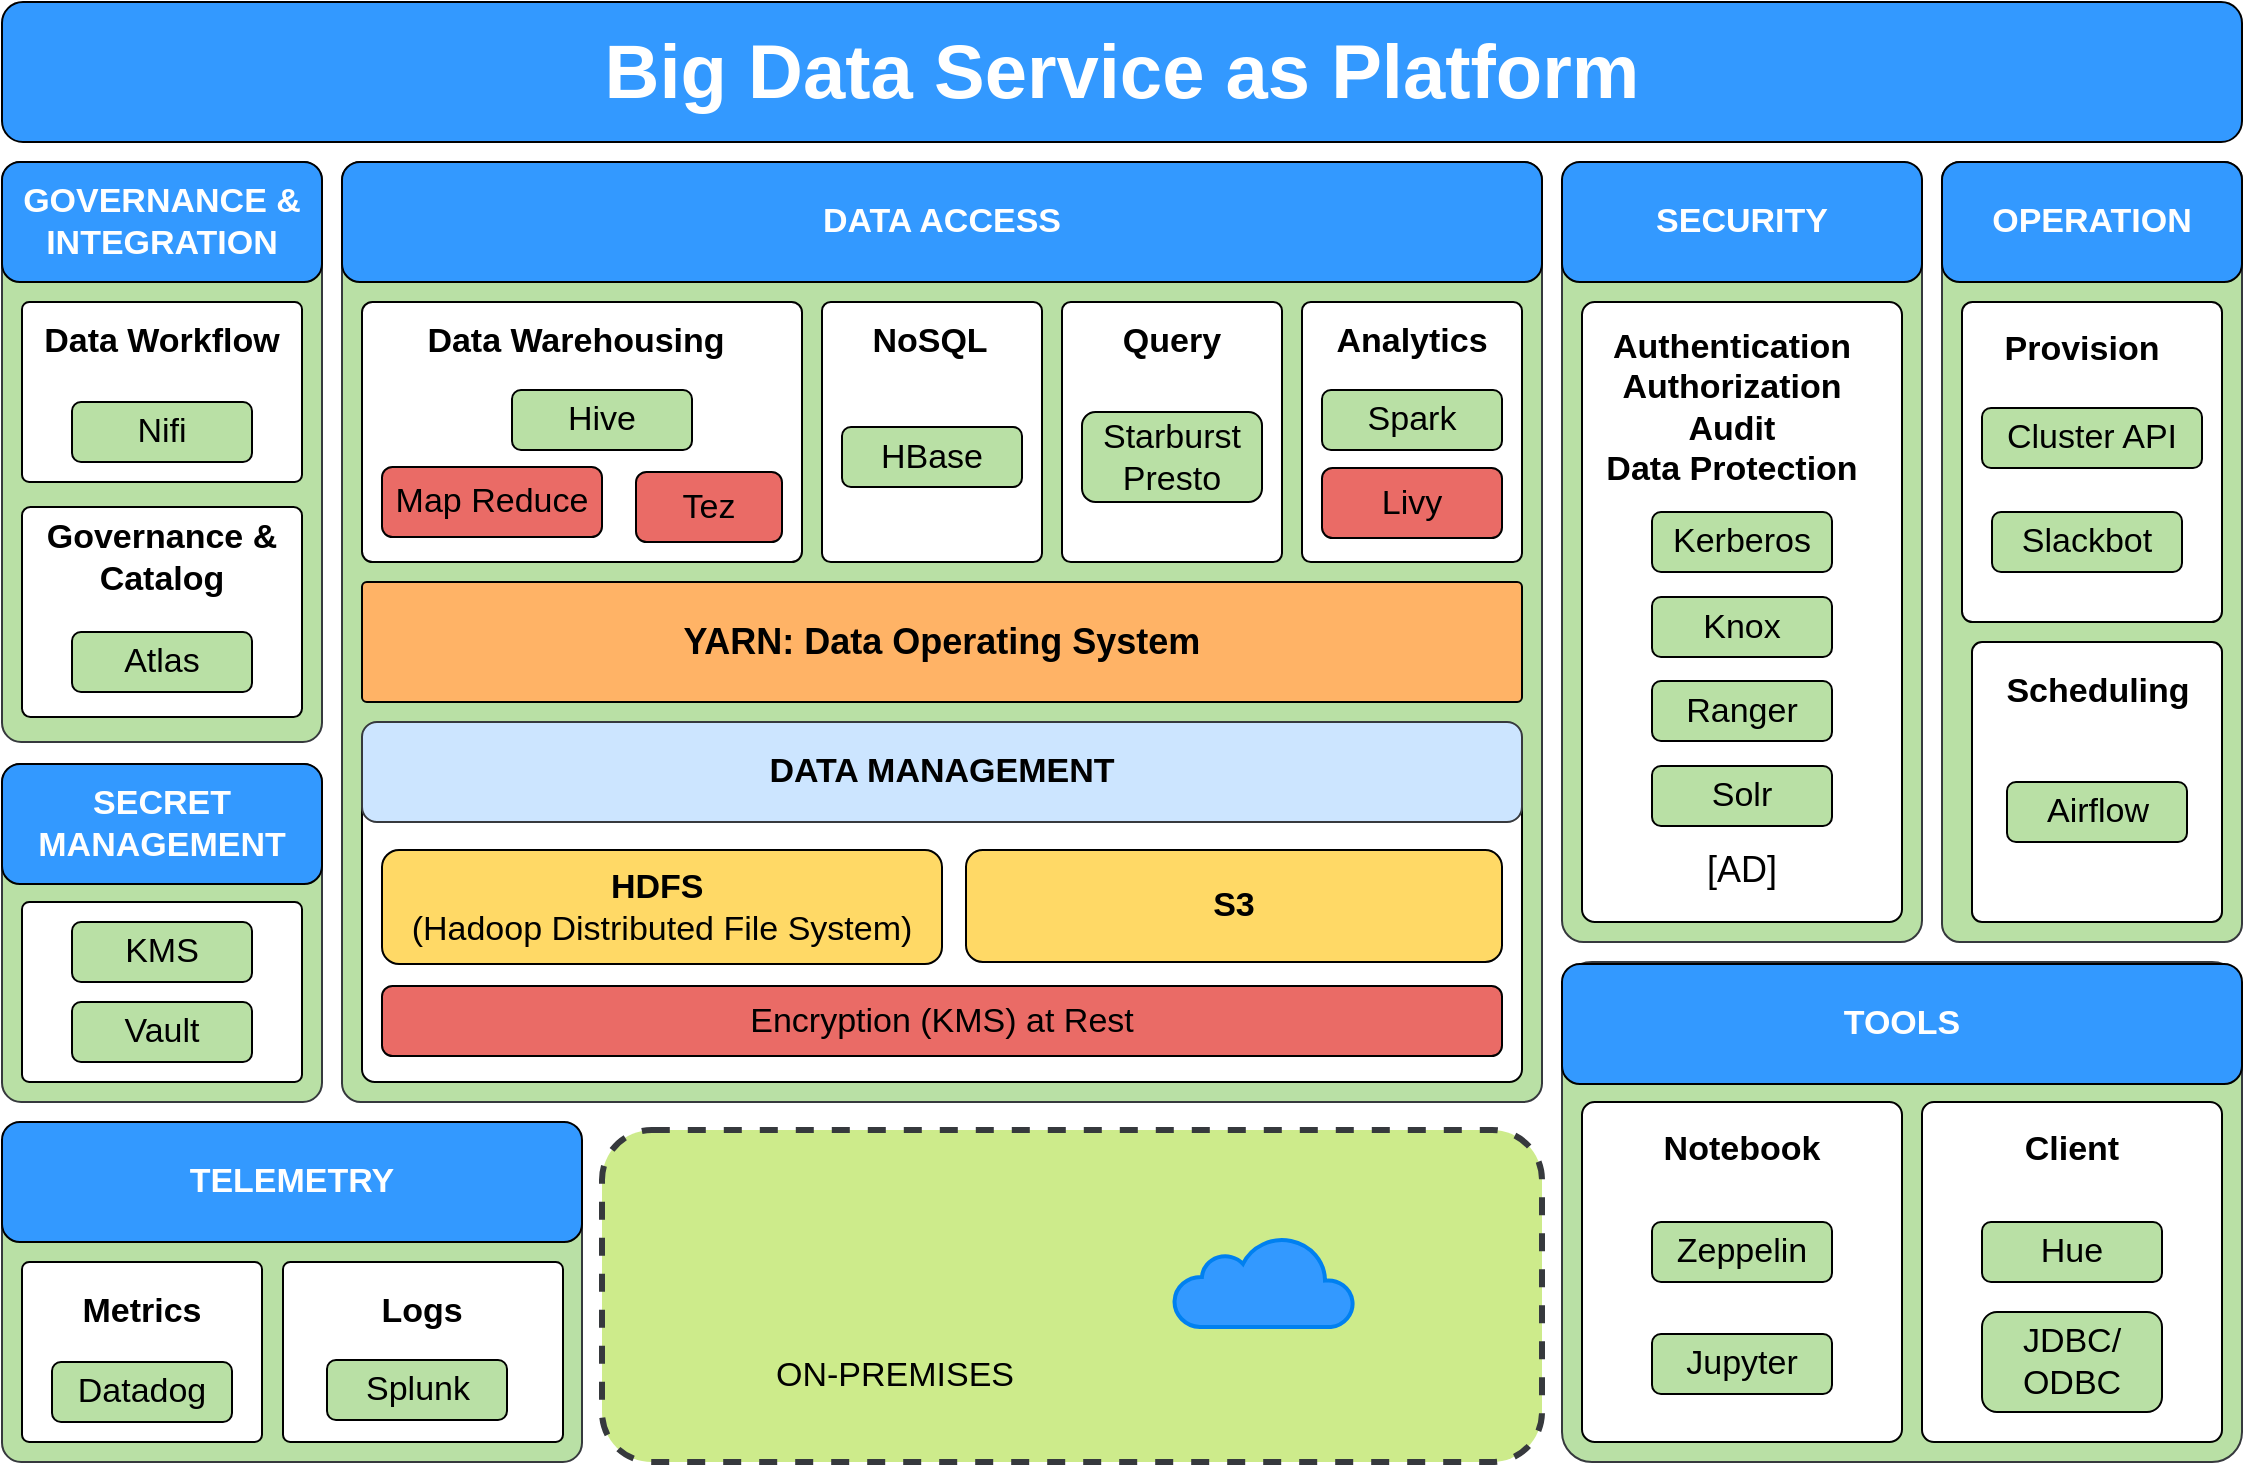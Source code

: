 <mxfile version="10.9.7" type="github"><diagram id="oz0AMK-Wo0Kp9FuQyF8I" name="Page-1"><mxGraphModel dx="1426" dy="1824" grid="1" gridSize="10" guides="1" tooltips="1" connect="1" arrows="1" fold="1" page="1" pageScale="1" pageWidth="1700" pageHeight="1100" math="0" shadow="0"><root><mxCell id="0"/><mxCell id="1" parent="0"/><mxCell id="MuFo9aILZuffb8uhBgA9-143" value="" style="rounded=1;whiteSpace=wrap;html=1;labelBackgroundColor=#67AB9F;fillColor=#B9E0A5;fontSize=15;arcSize=6;strokeColor=#36393d;" vertex="1" parent="1"><mxGeometry x="150" y="-340" width="290" height="160" as="geometry"/></mxCell><mxCell id="MuFo9aILZuffb8uhBgA9-151" value="" style="rounded=1;whiteSpace=wrap;html=1;labelBackgroundColor=none;fillColor=#FFFFFF;fontSize=17;fontColor=#FFFFFF;arcSize=4;" vertex="1" parent="1"><mxGeometry x="290.5" y="-280" width="140" height="90" as="geometry"/></mxCell><mxCell id="MuFo9aILZuffb8uhBgA9-50" value="" style="rounded=1;whiteSpace=wrap;html=1;labelBackgroundColor=#67AB9F;fillColor=#B9E0A5;fontSize=15;arcSize=6;strokeColor=#36393d;" vertex="1" parent="1"><mxGeometry x="150" y="-830" width="160" height="290" as="geometry"/></mxCell><mxCell id="MuFo9aILZuffb8uhBgA9-51" value="GOVERNANCE &amp;amp; INTEGRATION" style="rounded=1;whiteSpace=wrap;html=1;labelBackgroundColor=none;fillColor=#3399FF;fontSize=17;fontColor=#FFFFFF;fontStyle=1" vertex="1" parent="1"><mxGeometry x="150" y="-830" width="160" height="60" as="geometry"/></mxCell><mxCell id="MuFo9aILZuffb8uhBgA9-52" value="" style="rounded=1;whiteSpace=wrap;html=1;labelBackgroundColor=none;fillColor=#FFFFFF;fontSize=17;fontColor=#FFFFFF;arcSize=4;" vertex="1" parent="1"><mxGeometry x="160" y="-760" width="140" height="90" as="geometry"/></mxCell><mxCell id="MuFo9aILZuffb8uhBgA9-53" value="Data Workflow" style="text;html=1;strokeColor=none;fillColor=none;align=center;verticalAlign=middle;whiteSpace=wrap;rounded=0;labelBackgroundColor=none;fontSize=17;fontColor=#000000;fontStyle=1" vertex="1" parent="1"><mxGeometry x="170" y="-750" width="120" height="20" as="geometry"/></mxCell><mxCell id="MuFo9aILZuffb8uhBgA9-54" value="Nifi" style="rounded=1;whiteSpace=wrap;html=1;labelBackgroundColor=none;fillColor=#B9E0A5;fontSize=17;fontColor=#000000;fontStyle=0" vertex="1" parent="1"><mxGeometry x="185" y="-710" width="90" height="30" as="geometry"/></mxCell><mxCell id="MuFo9aILZuffb8uhBgA9-55" value="" style="rounded=1;whiteSpace=wrap;html=1;labelBackgroundColor=none;fillColor=#FFFFFF;fontSize=17;fontColor=#FFFFFF;arcSize=4;" vertex="1" parent="1"><mxGeometry x="160" y="-657.5" width="140" height="105" as="geometry"/></mxCell><mxCell id="MuFo9aILZuffb8uhBgA9-56" value="Governance &amp;amp; Catalog" style="text;html=1;strokeColor=none;fillColor=none;align=center;verticalAlign=middle;whiteSpace=wrap;rounded=0;labelBackgroundColor=none;fontSize=17;fontColor=#000000;fontStyle=1" vertex="1" parent="1"><mxGeometry x="170" y="-642.5" width="120" height="20" as="geometry"/></mxCell><mxCell id="MuFo9aILZuffb8uhBgA9-57" value="Atlas" style="rounded=1;whiteSpace=wrap;html=1;labelBackgroundColor=none;fillColor=#B9E0A5;fontSize=17;fontColor=#000000;fontStyle=0" vertex="1" parent="1"><mxGeometry x="185" y="-595" width="90" height="30" as="geometry"/></mxCell><mxCell id="MuFo9aILZuffb8uhBgA9-58" value="" style="rounded=1;whiteSpace=wrap;html=1;labelBackgroundColor=#67AB9F;fillColor=#B9E0A5;fontSize=15;arcSize=2;strokeColor=#36393d;" vertex="1" parent="1"><mxGeometry x="320" y="-830" width="600" height="470" as="geometry"/></mxCell><mxCell id="MuFo9aILZuffb8uhBgA9-59" value="DATA ACCESS" style="rounded=1;whiteSpace=wrap;html=1;labelBackgroundColor=none;fillColor=#3399FF;fontSize=17;fontColor=#FFFFFF;fontStyle=1" vertex="1" parent="1"><mxGeometry x="320" y="-830" width="600" height="60" as="geometry"/></mxCell><mxCell id="MuFo9aILZuffb8uhBgA9-60" value="" style="rounded=1;whiteSpace=wrap;html=1;labelBackgroundColor=none;fillColor=#FFFFFF;fontSize=17;fontColor=#FFFFFF;arcSize=4;" vertex="1" parent="1"><mxGeometry x="330" y="-760" width="220" height="130" as="geometry"/></mxCell><mxCell id="MuFo9aILZuffb8uhBgA9-61" value="Data Warehousing" style="text;html=1;strokeColor=none;fillColor=none;align=center;verticalAlign=middle;whiteSpace=wrap;rounded=0;labelBackgroundColor=none;fontSize=17;fontColor=#000000;fontStyle=1" vertex="1" parent="1"><mxGeometry x="346.5" y="-750" width="180" height="20" as="geometry"/></mxCell><mxCell id="MuFo9aILZuffb8uhBgA9-62" value="Hive" style="rounded=1;whiteSpace=wrap;html=1;labelBackgroundColor=none;fillColor=#B9E0A5;fontSize=17;fontColor=#000000;fontStyle=0" vertex="1" parent="1"><mxGeometry x="405" y="-716" width="90" height="30" as="geometry"/></mxCell><mxCell id="MuFo9aILZuffb8uhBgA9-63" value="" style="rounded=1;whiteSpace=wrap;html=1;labelBackgroundColor=none;fillColor=#FFFFFF;fontSize=17;fontColor=#FFFFFF;arcSize=4;" vertex="1" parent="1"><mxGeometry x="560" y="-760" width="110" height="130" as="geometry"/></mxCell><mxCell id="MuFo9aILZuffb8uhBgA9-64" value="NoSQL" style="text;html=1;strokeColor=none;fillColor=none;align=center;verticalAlign=middle;whiteSpace=wrap;rounded=0;labelBackgroundColor=none;fontSize=17;fontColor=#000000;fontStyle=1" vertex="1" parent="1"><mxGeometry x="553.5" y="-750" width="120" height="20" as="geometry"/></mxCell><mxCell id="MuFo9aILZuffb8uhBgA9-65" value="HBase" style="rounded=1;whiteSpace=wrap;html=1;labelBackgroundColor=none;fillColor=#B9E0A5;fontSize=17;fontColor=#000000;fontStyle=0" vertex="1" parent="1"><mxGeometry x="570" y="-697.5" width="90" height="30" as="geometry"/></mxCell><mxCell id="MuFo9aILZuffb8uhBgA9-67" value="" style="rounded=1;whiteSpace=wrap;html=1;labelBackgroundColor=none;fillColor=#FFFFFF;fontSize=17;fontColor=#FFFFFF;arcSize=4;" vertex="1" parent="1"><mxGeometry x="680" y="-760" width="110" height="130" as="geometry"/></mxCell><mxCell id="MuFo9aILZuffb8uhBgA9-68" value="Query" style="text;html=1;strokeColor=none;fillColor=none;align=center;verticalAlign=middle;whiteSpace=wrap;rounded=0;labelBackgroundColor=none;fontSize=17;fontColor=#000000;fontStyle=1" vertex="1" parent="1"><mxGeometry x="675" y="-750" width="120" height="20" as="geometry"/></mxCell><mxCell id="MuFo9aILZuffb8uhBgA9-69" value="Starburst Presto" style="rounded=1;whiteSpace=wrap;html=1;labelBackgroundColor=none;fillColor=#B9E0A5;fontSize=17;fontColor=#000000;fontStyle=0" vertex="1" parent="1"><mxGeometry x="690" y="-705" width="90" height="45" as="geometry"/></mxCell><mxCell id="MuFo9aILZuffb8uhBgA9-70" value="" style="rounded=1;whiteSpace=wrap;html=1;labelBackgroundColor=none;fillColor=#FFFFFF;fontSize=17;fontColor=#FFFFFF;arcSize=4;" vertex="1" parent="1"><mxGeometry x="800" y="-760" width="110" height="130" as="geometry"/></mxCell><mxCell id="MuFo9aILZuffb8uhBgA9-71" value="Analytics" style="text;html=1;strokeColor=none;fillColor=none;align=center;verticalAlign=middle;whiteSpace=wrap;rounded=0;labelBackgroundColor=none;fontSize=17;fontColor=#000000;fontStyle=1" vertex="1" parent="1"><mxGeometry x="795" y="-750" width="120" height="20" as="geometry"/></mxCell><mxCell id="MuFo9aILZuffb8uhBgA9-77" value="Tez" style="rounded=1;whiteSpace=wrap;html=1;labelBackgroundColor=none;fillColor=#EA6B66;fontSize=17;fontColor=#000000;" vertex="1" parent="1"><mxGeometry x="467" y="-675" width="73" height="35" as="geometry"/></mxCell><mxCell id="MuFo9aILZuffb8uhBgA9-79" value="Map Reduce" style="rounded=1;whiteSpace=wrap;html=1;labelBackgroundColor=none;fillColor=#EA6B66;fontSize=17;fontColor=#000000;" vertex="1" parent="1"><mxGeometry x="340" y="-677.5" width="110" height="35" as="geometry"/></mxCell><mxCell id="MuFo9aILZuffb8uhBgA9-83" value="YARN: Data Operating System" style="rounded=1;whiteSpace=wrap;html=1;labelBackgroundColor=none;fillColor=#FFB366;fontSize=18;fontColor=#000000;arcSize=4;fontStyle=1" vertex="1" parent="1"><mxGeometry x="330" y="-620" width="580" height="60" as="geometry"/></mxCell><mxCell id="MuFo9aILZuffb8uhBgA9-84" value="" style="rounded=1;whiteSpace=wrap;html=1;labelBackgroundColor=none;fillColor=#FFFFFF;fontSize=17;fontColor=#FFFFFF;arcSize=4;" vertex="1" parent="1"><mxGeometry x="330" y="-529" width="580" height="159" as="geometry"/></mxCell><mxCell id="MuFo9aILZuffb8uhBgA9-86" value="&lt;b&gt;HDFS&lt;/b&gt;&amp;nbsp;&lt;br&gt;(Hadoop Distributed File System)" style="rounded=1;whiteSpace=wrap;html=1;labelBackgroundColor=none;fillColor=#FFD966;fontSize=17;fontColor=#000000;fontStyle=0" vertex="1" parent="1"><mxGeometry x="340" y="-486" width="280" height="57" as="geometry"/></mxCell><mxCell id="MuFo9aILZuffb8uhBgA9-87" value="S3" style="rounded=1;whiteSpace=wrap;html=1;labelBackgroundColor=none;fillColor=#FFD966;fontSize=17;fontColor=#000000;fontStyle=1" vertex="1" parent="1"><mxGeometry x="632" y="-486" width="268" height="56" as="geometry"/></mxCell><mxCell id="MuFo9aILZuffb8uhBgA9-88" value="" style="rounded=1;whiteSpace=wrap;html=1;labelBackgroundColor=#67AB9F;fillColor=#B9E0A5;fontSize=15;arcSize=6;strokeColor=#36393d;" vertex="1" parent="1"><mxGeometry x="930" y="-830" width="180" height="390" as="geometry"/></mxCell><mxCell id="MuFo9aILZuffb8uhBgA9-89" value="SECURITY" style="rounded=1;whiteSpace=wrap;html=1;labelBackgroundColor=none;fillColor=#3399FF;fontSize=17;fontColor=#FFFFFF;fontStyle=1" vertex="1" parent="1"><mxGeometry x="930" y="-830" width="180" height="60" as="geometry"/></mxCell><mxCell id="MuFo9aILZuffb8uhBgA9-90" value="" style="rounded=1;whiteSpace=wrap;html=1;labelBackgroundColor=none;fillColor=#FFFFFF;fontSize=17;fontColor=#FFFFFF;arcSize=4;" vertex="1" parent="1"><mxGeometry x="940" y="-760" width="160" height="310" as="geometry"/></mxCell><mxCell id="MuFo9aILZuffb8uhBgA9-91" value="Authentication&lt;br&gt;Authorization&lt;br&gt;Audit&lt;br&gt;Data Protection" style="text;html=1;strokeColor=none;fillColor=none;align=center;verticalAlign=middle;whiteSpace=wrap;rounded=0;labelBackgroundColor=none;fontSize=17;fontColor=#000000;fontStyle=1" vertex="1" parent="1"><mxGeometry x="950" y="-712" width="130" height="10" as="geometry"/></mxCell><mxCell id="MuFo9aILZuffb8uhBgA9-92" value="Kerberos" style="rounded=1;whiteSpace=wrap;html=1;labelBackgroundColor=none;fillColor=#B9E0A5;fontSize=17;fontColor=#000000;fontStyle=0" vertex="1" parent="1"><mxGeometry x="975" y="-655" width="90" height="30" as="geometry"/></mxCell><mxCell id="MuFo9aILZuffb8uhBgA9-93" value="Knox" style="rounded=1;whiteSpace=wrap;html=1;labelBackgroundColor=none;fillColor=#B9E0A5;fontSize=17;fontColor=#000000;fontStyle=0" vertex="1" parent="1"><mxGeometry x="975" y="-612.5" width="90" height="30" as="geometry"/></mxCell><mxCell id="MuFo9aILZuffb8uhBgA9-94" value="Ranger" style="rounded=1;whiteSpace=wrap;html=1;labelBackgroundColor=none;fillColor=#B9E0A5;fontSize=17;fontColor=#000000;fontStyle=0" vertex="1" parent="1"><mxGeometry x="975" y="-570.5" width="90" height="30" as="geometry"/></mxCell><mxCell id="MuFo9aILZuffb8uhBgA9-95" value="DATA MANAGEMENT" style="rounded=1;whiteSpace=wrap;html=1;labelBackgroundColor=none;fillColor=#cce5ff;fontSize=17;fontStyle=1;strokeColor=#36393d;" vertex="1" parent="1"><mxGeometry x="330" y="-550" width="580" height="50" as="geometry"/></mxCell><mxCell id="MuFo9aILZuffb8uhBgA9-96" value="" style="rounded=1;whiteSpace=wrap;html=1;labelBackgroundColor=#67AB9F;fillColor=#B9E0A5;fontSize=15;arcSize=6;strokeColor=#36393d;" vertex="1" parent="1"><mxGeometry x="1120" y="-830" width="150" height="390" as="geometry"/></mxCell><mxCell id="MuFo9aILZuffb8uhBgA9-97" value="OPERATION" style="rounded=1;whiteSpace=wrap;html=1;labelBackgroundColor=none;fillColor=#3399FF;fontSize=17;fontColor=#FFFFFF;fontStyle=1" vertex="1" parent="1"><mxGeometry x="1120" y="-830" width="150" height="60" as="geometry"/></mxCell><mxCell id="MuFo9aILZuffb8uhBgA9-98" value="" style="rounded=1;whiteSpace=wrap;html=1;labelBackgroundColor=none;fillColor=#FFFFFF;fontSize=17;fontColor=#FFFFFF;arcSize=4;" vertex="1" parent="1"><mxGeometry x="1130" y="-760" width="130" height="160" as="geometry"/></mxCell><mxCell id="MuFo9aILZuffb8uhBgA9-99" value="Provision" style="text;html=1;strokeColor=none;fillColor=none;align=center;verticalAlign=middle;whiteSpace=wrap;rounded=0;labelBackgroundColor=none;fontSize=17;fontColor=#000000;fontStyle=1" vertex="1" parent="1"><mxGeometry x="1130" y="-746" width="120" height="20" as="geometry"/></mxCell><mxCell id="MuFo9aILZuffb8uhBgA9-100" value="Cluster API" style="rounded=1;whiteSpace=wrap;html=1;labelBackgroundColor=none;fillColor=#B9E0A5;fontSize=17;fontColor=#000000;fontStyle=0" vertex="1" parent="1"><mxGeometry x="1140" y="-707" width="110" height="30" as="geometry"/></mxCell><mxCell id="MuFo9aILZuffb8uhBgA9-101" value="Slackbot" style="rounded=1;whiteSpace=wrap;html=1;labelBackgroundColor=none;fillColor=#B9E0A5;fontSize=17;fontColor=#000000;fontStyle=0" vertex="1" parent="1"><mxGeometry x="1145" y="-655" width="95" height="30" as="geometry"/></mxCell><mxCell id="MuFo9aILZuffb8uhBgA9-102" value="" style="rounded=1;whiteSpace=wrap;html=1;labelBackgroundColor=none;fillColor=#FFFFFF;fontSize=17;fontColor=#FFFFFF;arcSize=4;" vertex="1" parent="1"><mxGeometry x="1135" y="-590" width="125" height="140" as="geometry"/></mxCell><mxCell id="MuFo9aILZuffb8uhBgA9-103" value="Scheduling" style="text;html=1;strokeColor=none;fillColor=none;align=center;verticalAlign=middle;whiteSpace=wrap;rounded=0;labelBackgroundColor=none;fontSize=17;fontColor=#000000;fontStyle=1" vertex="1" parent="1"><mxGeometry x="1137.5" y="-575.5" width="120" height="20" as="geometry"/></mxCell><mxCell id="MuFo9aILZuffb8uhBgA9-104" value="Airflow" style="rounded=1;whiteSpace=wrap;html=1;labelBackgroundColor=none;fillColor=#B9E0A5;fontSize=17;fontColor=#000000;fontStyle=0" vertex="1" parent="1"><mxGeometry x="1152.5" y="-520" width="90" height="30" as="geometry"/></mxCell><mxCell id="MuFo9aILZuffb8uhBgA9-105" value="" style="rounded=1;whiteSpace=wrap;html=1;labelBackgroundColor=none;fillColor=#cdeb8b;fontSize=17;dashed=1;strokeWidth=3;strokeColor=#36393d;" vertex="1" parent="1"><mxGeometry x="450" y="-346" width="470" height="166" as="geometry"/></mxCell><mxCell id="MuFo9aILZuffb8uhBgA9-108" value="ON-PREMISES" style="shape=image;html=1;verticalAlign=top;verticalLabelPosition=bottom;labelBackgroundColor=none;imageAspect=0;aspect=fixed;image=https://cdn4.iconfinder.com/data/icons/technology-83/1000/phone_car_app_taxi_hybrid_app_cloud_hybrid-128.png;dashed=1;strokeWidth=3;fillColor=none;fontSize=17;fontColor=#000000;" vertex="1" parent="1"><mxGeometry x="560" y="-312" width="72" height="72" as="geometry"/></mxCell><mxCell id="MuFo9aILZuffb8uhBgA9-111" value="" style="html=1;verticalLabelPosition=bottom;align=center;labelBackgroundColor=#ffffff;verticalAlign=top;strokeWidth=2;strokeColor=#0080F0;fillColor=#3399FF;shadow=0;dashed=0;shape=mxgraph.ios7.icons.cloud;fontSize=17;fontColor=#000000;" vertex="1" parent="1"><mxGeometry x="736" y="-292.5" width="90" height="45" as="geometry"/></mxCell><mxCell id="MuFo9aILZuffb8uhBgA9-118" value="Big Data Service as Platform" style="rounded=1;whiteSpace=wrap;html=1;labelBackgroundColor=none;fillColor=#3399FF;fontSize=38;fontColor=#FFFFFF;fontStyle=1" vertex="1" parent="1"><mxGeometry x="150" y="-910" width="1120" height="70" as="geometry"/></mxCell><mxCell id="MuFo9aILZuffb8uhBgA9-119" value="Solr" style="rounded=1;whiteSpace=wrap;html=1;labelBackgroundColor=none;fillColor=#B9E0A5;fontSize=17;fontColor=#000000;fontStyle=0" vertex="1" parent="1"><mxGeometry x="975" y="-528" width="90" height="30" as="geometry"/></mxCell><mxCell id="MuFo9aILZuffb8uhBgA9-120" value="" style="rounded=1;whiteSpace=wrap;html=1;labelBackgroundColor=#67AB9F;fillColor=#B9E0A5;fontSize=15;arcSize=6;strokeColor=#36393d;" vertex="1" parent="1"><mxGeometry x="150" y="-529" width="160" height="169" as="geometry"/></mxCell><mxCell id="MuFo9aILZuffb8uhBgA9-121" value="SECRET MANAGEMENT" style="rounded=1;whiteSpace=wrap;html=1;labelBackgroundColor=none;fillColor=#3399FF;fontSize=17;fontColor=#FFFFFF;fontStyle=1" vertex="1" parent="1"><mxGeometry x="150" y="-529" width="160" height="60" as="geometry"/></mxCell><mxCell id="MuFo9aILZuffb8uhBgA9-122" value="" style="rounded=1;whiteSpace=wrap;html=1;labelBackgroundColor=none;fillColor=#FFFFFF;fontSize=17;fontColor=#FFFFFF;arcSize=4;" vertex="1" parent="1"><mxGeometry x="160" y="-460" width="140" height="90" as="geometry"/></mxCell><mxCell id="MuFo9aILZuffb8uhBgA9-123" value="KMS" style="rounded=1;whiteSpace=wrap;html=1;labelBackgroundColor=none;fillColor=#B9E0A5;fontSize=17;fontColor=#000000;fontStyle=0" vertex="1" parent="1"><mxGeometry x="185" y="-450" width="90" height="30" as="geometry"/></mxCell><mxCell id="MuFo9aILZuffb8uhBgA9-124" value="Vault" style="rounded=1;whiteSpace=wrap;html=1;labelBackgroundColor=none;fillColor=#B9E0A5;fontSize=17;fontColor=#000000;fontStyle=0" vertex="1" parent="1"><mxGeometry x="185" y="-410" width="90" height="30" as="geometry"/></mxCell><mxCell id="MuFo9aILZuffb8uhBgA9-130" value="" style="rounded=1;whiteSpace=wrap;html=1;labelBackgroundColor=#67AB9F;fillColor=#B9E0A5;fontSize=15;arcSize=6;strokeColor=#36393d;" vertex="1" parent="1"><mxGeometry x="930" y="-430" width="340" height="250" as="geometry"/></mxCell><mxCell id="MuFo9aILZuffb8uhBgA9-131" value="TOOLS" style="rounded=1;whiteSpace=wrap;html=1;labelBackgroundColor=none;fillColor=#3399FF;fontSize=17;fontColor=#FFFFFF;fontStyle=1" vertex="1" parent="1"><mxGeometry x="930" y="-429" width="340" height="60" as="geometry"/></mxCell><mxCell id="MuFo9aILZuffb8uhBgA9-132" value="" style="rounded=1;whiteSpace=wrap;html=1;labelBackgroundColor=none;fillColor=#FFFFFF;fontSize=17;fontColor=#FFFFFF;arcSize=4;" vertex="1" parent="1"><mxGeometry x="940" y="-360" width="160" height="170" as="geometry"/></mxCell><mxCell id="MuFo9aILZuffb8uhBgA9-133" value="Notebook" style="text;html=1;strokeColor=none;fillColor=none;align=center;verticalAlign=middle;whiteSpace=wrap;rounded=0;labelBackgroundColor=none;fontSize=17;fontColor=#000000;fontStyle=1" vertex="1" parent="1"><mxGeometry x="930" y="-346" width="180" height="20" as="geometry"/></mxCell><mxCell id="MuFo9aILZuffb8uhBgA9-134" value="Zeppelin" style="rounded=1;whiteSpace=wrap;html=1;labelBackgroundColor=none;fillColor=#B9E0A5;fontSize=17;fontColor=#000000;fontStyle=0" vertex="1" parent="1"><mxGeometry x="975" y="-300" width="90" height="30" as="geometry"/></mxCell><mxCell id="MuFo9aILZuffb8uhBgA9-135" value="Jupyter" style="rounded=1;whiteSpace=wrap;html=1;labelBackgroundColor=none;fillColor=#B9E0A5;fontSize=17;fontColor=#000000;fontStyle=0" vertex="1" parent="1"><mxGeometry x="975" y="-244" width="90" height="30" as="geometry"/></mxCell><mxCell id="MuFo9aILZuffb8uhBgA9-136" value="" style="rounded=1;whiteSpace=wrap;html=1;labelBackgroundColor=none;fillColor=#FFFFFF;fontSize=17;fontColor=#FFFFFF;arcSize=4;" vertex="1" parent="1"><mxGeometry x="1110" y="-360" width="150" height="170" as="geometry"/></mxCell><mxCell id="MuFo9aILZuffb8uhBgA9-137" value="Client" style="text;html=1;strokeColor=none;fillColor=none;align=center;verticalAlign=middle;whiteSpace=wrap;rounded=0;labelBackgroundColor=none;fontSize=17;fontColor=#000000;fontStyle=1" vertex="1" parent="1"><mxGeometry x="1095" y="-346" width="180" height="20" as="geometry"/></mxCell><mxCell id="MuFo9aILZuffb8uhBgA9-140" value="Hue" style="rounded=1;whiteSpace=wrap;html=1;labelBackgroundColor=none;fillColor=#B9E0A5;fontSize=17;fontColor=#000000;fontStyle=0" vertex="1" parent="1"><mxGeometry x="1140" y="-300" width="90" height="30" as="geometry"/></mxCell><mxCell id="MuFo9aILZuffb8uhBgA9-141" value="JDBC/&lt;br&gt;ODBC" style="rounded=1;whiteSpace=wrap;html=1;labelBackgroundColor=none;fillColor=#B9E0A5;fontSize=17;fontColor=#000000;fontStyle=0" vertex="1" parent="1"><mxGeometry x="1140" y="-255" width="90" height="50" as="geometry"/></mxCell><mxCell id="MuFo9aILZuffb8uhBgA9-142" value="Encryption (KMS) at Rest" style="rounded=1;whiteSpace=wrap;html=1;labelBackgroundColor=none;fillColor=#EA6B66;fontSize=17;fontColor=#000000;" vertex="1" parent="1"><mxGeometry x="340" y="-418" width="560" height="35" as="geometry"/></mxCell><mxCell id="MuFo9aILZuffb8uhBgA9-145" value="TELEMETRY" style="rounded=1;whiteSpace=wrap;html=1;labelBackgroundColor=none;fillColor=#3399FF;fontSize=17;fontColor=#FFFFFF;fontStyle=1" vertex="1" parent="1"><mxGeometry x="150" y="-350" width="290" height="60" as="geometry"/></mxCell><mxCell id="MuFo9aILZuffb8uhBgA9-146" value="" style="rounded=1;whiteSpace=wrap;html=1;labelBackgroundColor=none;fillColor=#FFFFFF;fontSize=17;fontColor=#FFFFFF;arcSize=4;" vertex="1" parent="1"><mxGeometry x="160" y="-280" width="120" height="90" as="geometry"/></mxCell><mxCell id="MuFo9aILZuffb8uhBgA9-147" value="Datadog" style="rounded=1;whiteSpace=wrap;html=1;labelBackgroundColor=none;fillColor=#B9E0A5;fontSize=17;fontColor=#000000;fontStyle=0" vertex="1" parent="1"><mxGeometry x="175" y="-230" width="90" height="30" as="geometry"/></mxCell><mxCell id="MuFo9aILZuffb8uhBgA9-148" value="Splunk" style="rounded=1;whiteSpace=wrap;html=1;labelBackgroundColor=none;fillColor=#B9E0A5;fontSize=17;fontColor=#000000;fontStyle=0" vertex="1" parent="1"><mxGeometry x="312.5" y="-231" width="90" height="30" as="geometry"/></mxCell><mxCell id="MuFo9aILZuffb8uhBgA9-152" value="Metrics" style="text;html=1;strokeColor=none;fillColor=none;align=center;verticalAlign=middle;whiteSpace=wrap;rounded=0;labelBackgroundColor=none;fontSize=17;fontColor=#000000;fontStyle=1" vertex="1" parent="1"><mxGeometry x="160" y="-265" width="120" height="20" as="geometry"/></mxCell><mxCell id="MuFo9aILZuffb8uhBgA9-153" value="Logs" style="text;html=1;strokeColor=none;fillColor=none;align=center;verticalAlign=middle;whiteSpace=wrap;rounded=0;labelBackgroundColor=none;fontSize=17;fontColor=#000000;fontStyle=1" vertex="1" parent="1"><mxGeometry x="300" y="-265" width="120" height="20" as="geometry"/></mxCell><mxCell id="MuFo9aILZuffb8uhBgA9-154" value="Livy" style="rounded=1;whiteSpace=wrap;html=1;labelBackgroundColor=none;fillColor=#EA6B66;fontSize=17;fontColor=#000000;" vertex="1" parent="1"><mxGeometry x="810" y="-677" width="90" height="35" as="geometry"/></mxCell><mxCell id="MuFo9aILZuffb8uhBgA9-155" value="Spark" style="rounded=1;whiteSpace=wrap;html=1;labelBackgroundColor=none;fillColor=#B9E0A5;fontSize=17;fontColor=#000000;fontStyle=0" vertex="1" parent="1"><mxGeometry x="810" y="-716" width="90" height="30" as="geometry"/></mxCell><mxCell id="MuFo9aILZuffb8uhBgA9-157" value="[AD]" style="text;html=1;strokeColor=none;fillColor=none;align=center;verticalAlign=middle;whiteSpace=wrap;rounded=0;dashed=1;labelBackgroundColor=none;fontSize=18;fontColor=#000000;" vertex="1" parent="1"><mxGeometry x="950" y="-486" width="140" height="20" as="geometry"/></mxCell></root></mxGraphModel></diagram></mxfile>